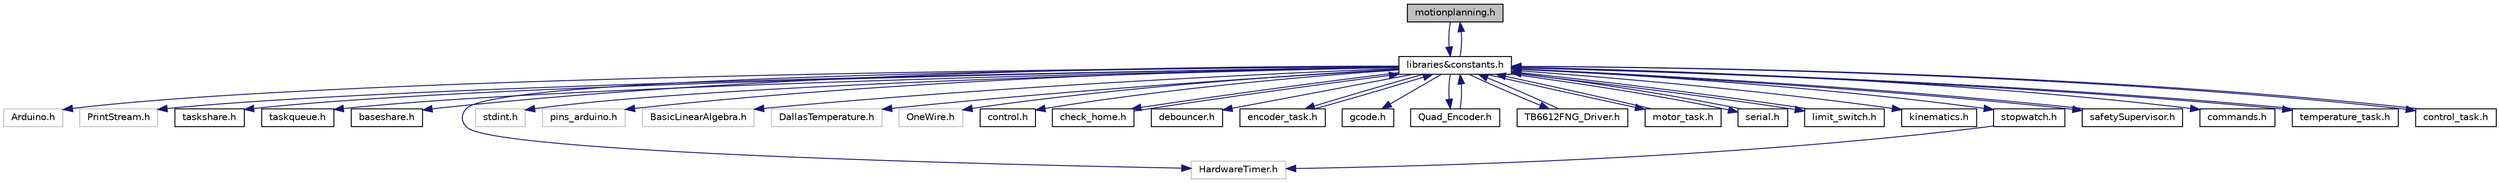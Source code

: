 digraph "motionplanning.h"
{
 // LATEX_PDF_SIZE
  edge [fontname="Helvetica",fontsize="10",labelfontname="Helvetica",labelfontsize="10"];
  node [fontname="Helvetica",fontsize="10",shape=record];
  Node1 [label="motionplanning.h",height=0.2,width=0.4,color="black", fillcolor="grey75", style="filled", fontcolor="black",tooltip=" "];
  Node1 -> Node2 [color="midnightblue",fontsize="10",style="solid",fontname="Helvetica"];
  Node2 [label="libraries&constants.h",height=0.2,width=0.4,color="black", fillcolor="white", style="filled",URL="$libraries_6constants_8h.html",tooltip=" "];
  Node2 -> Node3 [color="midnightblue",fontsize="10",style="solid",fontname="Helvetica"];
  Node3 [label="Arduino.h",height=0.2,width=0.4,color="grey75", fillcolor="white", style="filled",tooltip=" "];
  Node2 -> Node4 [color="midnightblue",fontsize="10",style="solid",fontname="Helvetica"];
  Node4 [label="PrintStream.h",height=0.2,width=0.4,color="grey75", fillcolor="white", style="filled",tooltip=" "];
  Node2 -> Node5 [color="midnightblue",fontsize="10",style="solid",fontname="Helvetica"];
  Node5 [label="taskshare.h",height=0.2,width=0.4,color="black", fillcolor="white", style="filled",URL="$taskshare_8h_source.html",tooltip=" "];
  Node2 -> Node6 [color="midnightblue",fontsize="10",style="solid",fontname="Helvetica"];
  Node6 [label="taskqueue.h",height=0.2,width=0.4,color="black", fillcolor="white", style="filled",URL="$taskqueue_8h_source.html",tooltip=" "];
  Node2 -> Node7 [color="midnightblue",fontsize="10",style="solid",fontname="Helvetica"];
  Node7 [label="baseshare.h",height=0.2,width=0.4,color="black", fillcolor="white", style="filled",URL="$baseshare_8h_source.html",tooltip=" "];
  Node2 -> Node8 [color="midnightblue",fontsize="10",style="solid",fontname="Helvetica"];
  Node8 [label="HardwareTimer.h",height=0.2,width=0.4,color="grey75", fillcolor="white", style="filled",tooltip=" "];
  Node2 -> Node9 [color="midnightblue",fontsize="10",style="solid",fontname="Helvetica"];
  Node9 [label="stdint.h",height=0.2,width=0.4,color="grey75", fillcolor="white", style="filled",tooltip=" "];
  Node2 -> Node10 [color="midnightblue",fontsize="10",style="solid",fontname="Helvetica"];
  Node10 [label="pins_arduino.h",height=0.2,width=0.4,color="grey75", fillcolor="white", style="filled",tooltip=" "];
  Node2 -> Node11 [color="midnightblue",fontsize="10",style="solid",fontname="Helvetica"];
  Node11 [label="BasicLinearAlgebra.h",height=0.2,width=0.4,color="grey75", fillcolor="white", style="filled",tooltip=" "];
  Node2 -> Node12 [color="midnightblue",fontsize="10",style="solid",fontname="Helvetica"];
  Node12 [label="DallasTemperature.h",height=0.2,width=0.4,color="grey75", fillcolor="white", style="filled",tooltip=" "];
  Node2 -> Node13 [color="midnightblue",fontsize="10",style="solid",fontname="Helvetica"];
  Node13 [label="OneWire.h",height=0.2,width=0.4,color="grey75", fillcolor="white", style="filled",tooltip=" "];
  Node2 -> Node14 [color="midnightblue",fontsize="10",style="solid",fontname="Helvetica"];
  Node14 [label="control.h",height=0.2,width=0.4,color="black", fillcolor="white", style="filled",URL="$control_8h.html",tooltip=" "];
  Node2 -> Node15 [color="midnightblue",fontsize="10",style="solid",fontname="Helvetica"];
  Node15 [label="check_home.h",height=0.2,width=0.4,color="black", fillcolor="white", style="filled",URL="$check__home_8h.html",tooltip=" "];
  Node15 -> Node2 [color="midnightblue",fontsize="10",style="solid",fontname="Helvetica"];
  Node2 -> Node16 [color="midnightblue",fontsize="10",style="solid",fontname="Helvetica"];
  Node16 [label="debouncer.h",height=0.2,width=0.4,color="black", fillcolor="white", style="filled",URL="$debouncer_8h.html",tooltip=" "];
  Node2 -> Node17 [color="midnightblue",fontsize="10",style="solid",fontname="Helvetica"];
  Node17 [label="encoder_task.h",height=0.2,width=0.4,color="black", fillcolor="white", style="filled",URL="$encoder__task_8h.html",tooltip=" "];
  Node17 -> Node2 [color="midnightblue",fontsize="10",style="solid",fontname="Helvetica"];
  Node2 -> Node18 [color="midnightblue",fontsize="10",style="solid",fontname="Helvetica"];
  Node18 [label="gcode.h",height=0.2,width=0.4,color="black", fillcolor="white", style="filled",URL="$gcode_8h.html",tooltip=" "];
  Node2 -> Node19 [color="midnightblue",fontsize="10",style="solid",fontname="Helvetica"];
  Node19 [label="Quad_Encoder.h",height=0.2,width=0.4,color="black", fillcolor="white", style="filled",URL="$Quad__Encoder_8h.html",tooltip=" "];
  Node19 -> Node2 [color="midnightblue",fontsize="10",style="solid",fontname="Helvetica"];
  Node2 -> Node20 [color="midnightblue",fontsize="10",style="solid",fontname="Helvetica"];
  Node20 [label="TB6612FNG_Driver.h",height=0.2,width=0.4,color="black", fillcolor="white", style="filled",URL="$TB6612FNG__Driver_8h.html",tooltip=" "];
  Node20 -> Node2 [color="midnightblue",fontsize="10",style="solid",fontname="Helvetica"];
  Node2 -> Node21 [color="midnightblue",fontsize="10",style="solid",fontname="Helvetica"];
  Node21 [label="motor_task.h",height=0.2,width=0.4,color="black", fillcolor="white", style="filled",URL="$motor__task_8h.html",tooltip=" "];
  Node21 -> Node2 [color="midnightblue",fontsize="10",style="solid",fontname="Helvetica"];
  Node2 -> Node22 [color="midnightblue",fontsize="10",style="solid",fontname="Helvetica"];
  Node22 [label="serial.h",height=0.2,width=0.4,color="black", fillcolor="white", style="filled",URL="$serial_8h.html",tooltip=" "];
  Node22 -> Node2 [color="midnightblue",fontsize="10",style="solid",fontname="Helvetica"];
  Node2 -> Node23 [color="midnightblue",fontsize="10",style="solid",fontname="Helvetica"];
  Node23 [label="limit_switch.h",height=0.2,width=0.4,color="black", fillcolor="white", style="filled",URL="$limit__switch_8h.html",tooltip=" "];
  Node23 -> Node2 [color="midnightblue",fontsize="10",style="solid",fontname="Helvetica"];
  Node2 -> Node24 [color="midnightblue",fontsize="10",style="solid",fontname="Helvetica"];
  Node24 [label="kinematics.h",height=0.2,width=0.4,color="black", fillcolor="white", style="filled",URL="$kinematics_8h.html",tooltip=" "];
  Node2 -> Node25 [color="midnightblue",fontsize="10",style="solid",fontname="Helvetica"];
  Node25 [label="stopwatch.h",height=0.2,width=0.4,color="black", fillcolor="white", style="filled",URL="$stopwatch_8h.html",tooltip=" "];
  Node25 -> Node8 [color="midnightblue",fontsize="10",style="solid",fontname="Helvetica"];
  Node2 -> Node26 [color="midnightblue",fontsize="10",style="solid",fontname="Helvetica"];
  Node26 [label="safetySupervisor.h",height=0.2,width=0.4,color="black", fillcolor="white", style="filled",URL="$safetySupervisor_8h.html",tooltip=" "];
  Node26 -> Node2 [color="midnightblue",fontsize="10",style="solid",fontname="Helvetica"];
  Node2 -> Node1 [color="midnightblue",fontsize="10",style="solid",fontname="Helvetica"];
  Node2 -> Node27 [color="midnightblue",fontsize="10",style="solid",fontname="Helvetica"];
  Node27 [label="commands.h",height=0.2,width=0.4,color="black", fillcolor="white", style="filled",URL="$commands_8h.html",tooltip=" "];
  Node2 -> Node28 [color="midnightblue",fontsize="10",style="solid",fontname="Helvetica"];
  Node28 [label="temperature_task.h",height=0.2,width=0.4,color="black", fillcolor="white", style="filled",URL="$temperature__task_8h.html",tooltip=" "];
  Node28 -> Node2 [color="midnightblue",fontsize="10",style="solid",fontname="Helvetica"];
  Node2 -> Node29 [color="midnightblue",fontsize="10",style="solid",fontname="Helvetica"];
  Node29 [label="control_task.h",height=0.2,width=0.4,color="black", fillcolor="white", style="filled",URL="$control__task_8h.html",tooltip=" "];
  Node29 -> Node2 [color="midnightblue",fontsize="10",style="solid",fontname="Helvetica"];
}
